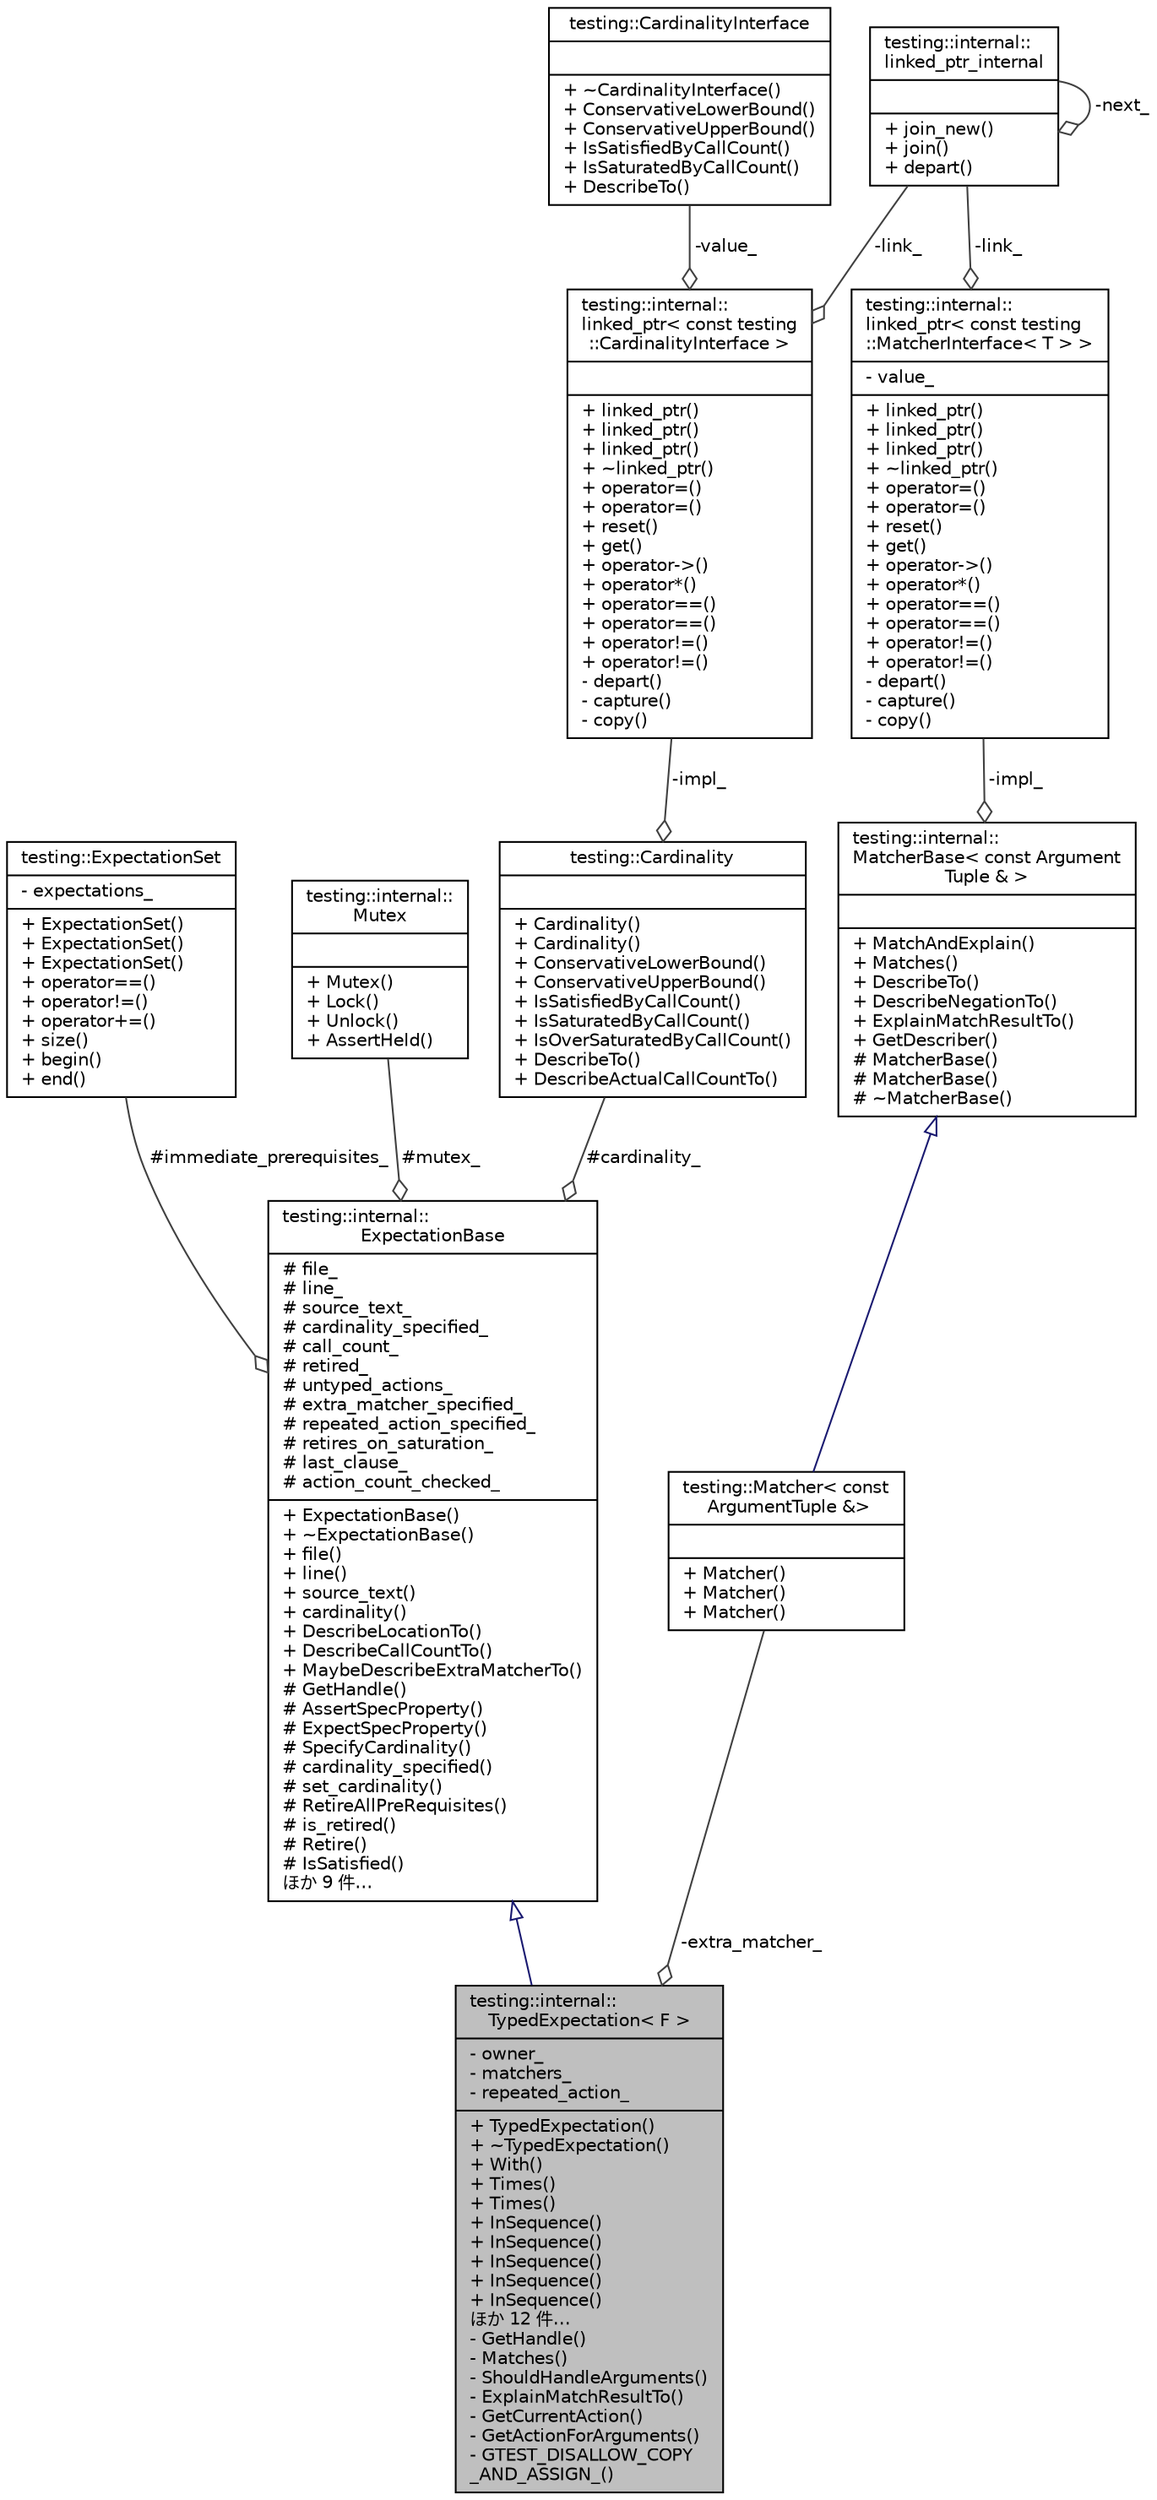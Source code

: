 digraph "testing::internal::TypedExpectation&lt; F &gt;"
{
  edge [fontname="Helvetica",fontsize="10",labelfontname="Helvetica",labelfontsize="10"];
  node [fontname="Helvetica",fontsize="10",shape=record];
  Node2 [label="{testing::internal::\lTypedExpectation\< F \>\n|- owner_\l- matchers_\l- repeated_action_\l|+ TypedExpectation()\l+ ~TypedExpectation()\l+ With()\l+ Times()\l+ Times()\l+ InSequence()\l+ InSequence()\l+ InSequence()\l+ InSequence()\l+ InSequence()\lほか 12 件…\l- GetHandle()\l- Matches()\l- ShouldHandleArguments()\l- ExplainMatchResultTo()\l- GetCurrentAction()\l- GetActionForArguments()\l- GTEST_DISALLOW_COPY\l_AND_ASSIGN_()\l}",height=0.2,width=0.4,color="black", fillcolor="grey75", style="filled", fontcolor="black"];
  Node3 -> Node2 [dir="back",color="midnightblue",fontsize="10",style="solid",arrowtail="onormal",fontname="Helvetica"];
  Node3 [label="{testing::internal::\lExpectationBase\n|# file_\l# line_\l# source_text_\l# cardinality_specified_\l# call_count_\l# retired_\l# untyped_actions_\l# extra_matcher_specified_\l# repeated_action_specified_\l# retires_on_saturation_\l# last_clause_\l# action_count_checked_\l|+ ExpectationBase()\l+ ~ExpectationBase()\l+ file()\l+ line()\l+ source_text()\l+ cardinality()\l+ DescribeLocationTo()\l+ DescribeCallCountTo()\l+ MaybeDescribeExtraMatcherTo()\l# GetHandle()\l# AssertSpecProperty()\l# ExpectSpecProperty()\l# SpecifyCardinality()\l# cardinality_specified()\l# set_cardinality()\l# RetireAllPreRequisites()\l# is_retired()\l# Retire()\l# IsSatisfied()\lほか 9 件…\l}",height=0.2,width=0.4,color="black", fillcolor="white", style="filled",URL="$d6/de4/classtesting_1_1internal_1_1_expectation_base.html"];
  Node4 -> Node3 [color="grey25",fontsize="10",style="solid",label=" #mutex_" ,arrowhead="odiamond",fontname="Helvetica"];
  Node4 [label="{testing::internal::\lMutex\n||+ Mutex()\l+ Lock()\l+ Unlock()\l+ AssertHeld()\l}",height=0.2,width=0.4,color="black", fillcolor="white", style="filled",URL="$d8/d77/classtesting_1_1internal_1_1_mutex.html"];
  Node5 -> Node3 [color="grey25",fontsize="10",style="solid",label=" #immediate_prerequisites_" ,arrowhead="odiamond",fontname="Helvetica"];
  Node5 [label="{testing::ExpectationSet\n|- expectations_\l|+ ExpectationSet()\l+ ExpectationSet()\l+ ExpectationSet()\l+ operator==()\l+ operator!=()\l+ operator+=()\l+ size()\l+ begin()\l+ end()\l}",height=0.2,width=0.4,color="black", fillcolor="white", style="filled",URL="$db/df7/classtesting_1_1_expectation_set.html"];
  Node6 -> Node3 [color="grey25",fontsize="10",style="solid",label=" #cardinality_" ,arrowhead="odiamond",fontname="Helvetica"];
  Node6 [label="{testing::Cardinality\n||+ Cardinality()\l+ Cardinality()\l+ ConservativeLowerBound()\l+ ConservativeUpperBound()\l+ IsSatisfiedByCallCount()\l+ IsSaturatedByCallCount()\l+ IsOverSaturatedByCallCount()\l+ DescribeTo()\l+ DescribeActualCallCountTo()\l}",height=0.2,width=0.4,color="black", fillcolor="white", style="filled",URL="$d2/d1f/classtesting_1_1_cardinality.html"];
  Node7 -> Node6 [color="grey25",fontsize="10",style="solid",label=" -impl_" ,arrowhead="odiamond",fontname="Helvetica"];
  Node7 [label="{testing::internal::\llinked_ptr\< const testing\l::CardinalityInterface \>\n||+ linked_ptr()\l+ linked_ptr()\l+ linked_ptr()\l+ ~linked_ptr()\l+ operator=()\l+ operator=()\l+ reset()\l+ get()\l+ operator-\>()\l+ operator*()\l+ operator==()\l+ operator==()\l+ operator!=()\l+ operator!=()\l- depart()\l- capture()\l- copy()\l}",height=0.2,width=0.4,color="black", fillcolor="white", style="filled",URL="$d9/df4/classtesting_1_1internal_1_1linked__ptr.html"];
  Node8 -> Node7 [color="grey25",fontsize="10",style="solid",label=" -link_" ,arrowhead="odiamond",fontname="Helvetica"];
  Node8 [label="{testing::internal::\llinked_ptr_internal\n||+ join_new()\l+ join()\l+ depart()\l}",height=0.2,width=0.4,color="black", fillcolor="white", style="filled",URL="$d7/d67/classtesting_1_1internal_1_1linked__ptr__internal.html"];
  Node8 -> Node8 [color="grey25",fontsize="10",style="solid",label=" -next_" ,arrowhead="odiamond",fontname="Helvetica"];
  Node9 -> Node7 [color="grey25",fontsize="10",style="solid",label=" -value_" ,arrowhead="odiamond",fontname="Helvetica"];
  Node9 [label="{testing::CardinalityInterface\n||+ ~CardinalityInterface()\l+ ConservativeLowerBound()\l+ ConservativeUpperBound()\l+ IsSatisfiedByCallCount()\l+ IsSaturatedByCallCount()\l+ DescribeTo()\l}",height=0.2,width=0.4,color="black", fillcolor="white", style="filled",URL="$d9/da7/classtesting_1_1_cardinality_interface.html"];
  Node10 -> Node2 [color="grey25",fontsize="10",style="solid",label=" -extra_matcher_" ,arrowhead="odiamond",fontname="Helvetica"];
  Node10 [label="{testing::Matcher\< const\l ArgumentTuple &\>\n||+ Matcher()\l+ Matcher()\l+ Matcher()\l}",height=0.2,width=0.4,color="black", fillcolor="white", style="filled",URL="$d3/d31/classtesting_1_1_matcher.html"];
  Node11 -> Node10 [dir="back",color="midnightblue",fontsize="10",style="solid",arrowtail="onormal",fontname="Helvetica"];
  Node11 [label="{testing::internal::\lMatcherBase\< const Argument\lTuple & \>\n||+ MatchAndExplain()\l+ Matches()\l+ DescribeTo()\l+ DescribeNegationTo()\l+ ExplainMatchResultTo()\l+ GetDescriber()\l# MatcherBase()\l# MatcherBase()\l# ~MatcherBase()\l}",height=0.2,width=0.4,color="black", fillcolor="white", style="filled",URL="$df/d93/classtesting_1_1internal_1_1_matcher_base.html"];
  Node12 -> Node11 [color="grey25",fontsize="10",style="solid",label=" -impl_" ,arrowhead="odiamond",fontname="Helvetica"];
  Node12 [label="{testing::internal::\llinked_ptr\< const testing\l::MatcherInterface\< T \> \>\n|- value_\l|+ linked_ptr()\l+ linked_ptr()\l+ linked_ptr()\l+ ~linked_ptr()\l+ operator=()\l+ operator=()\l+ reset()\l+ get()\l+ operator-\>()\l+ operator*()\l+ operator==()\l+ operator==()\l+ operator!=()\l+ operator!=()\l- depart()\l- capture()\l- copy()\l}",height=0.2,width=0.4,color="black", fillcolor="white", style="filled",URL="$d9/df4/classtesting_1_1internal_1_1linked__ptr.html"];
  Node8 -> Node12 [color="grey25",fontsize="10",style="solid",label=" -link_" ,arrowhead="odiamond",fontname="Helvetica"];
}
